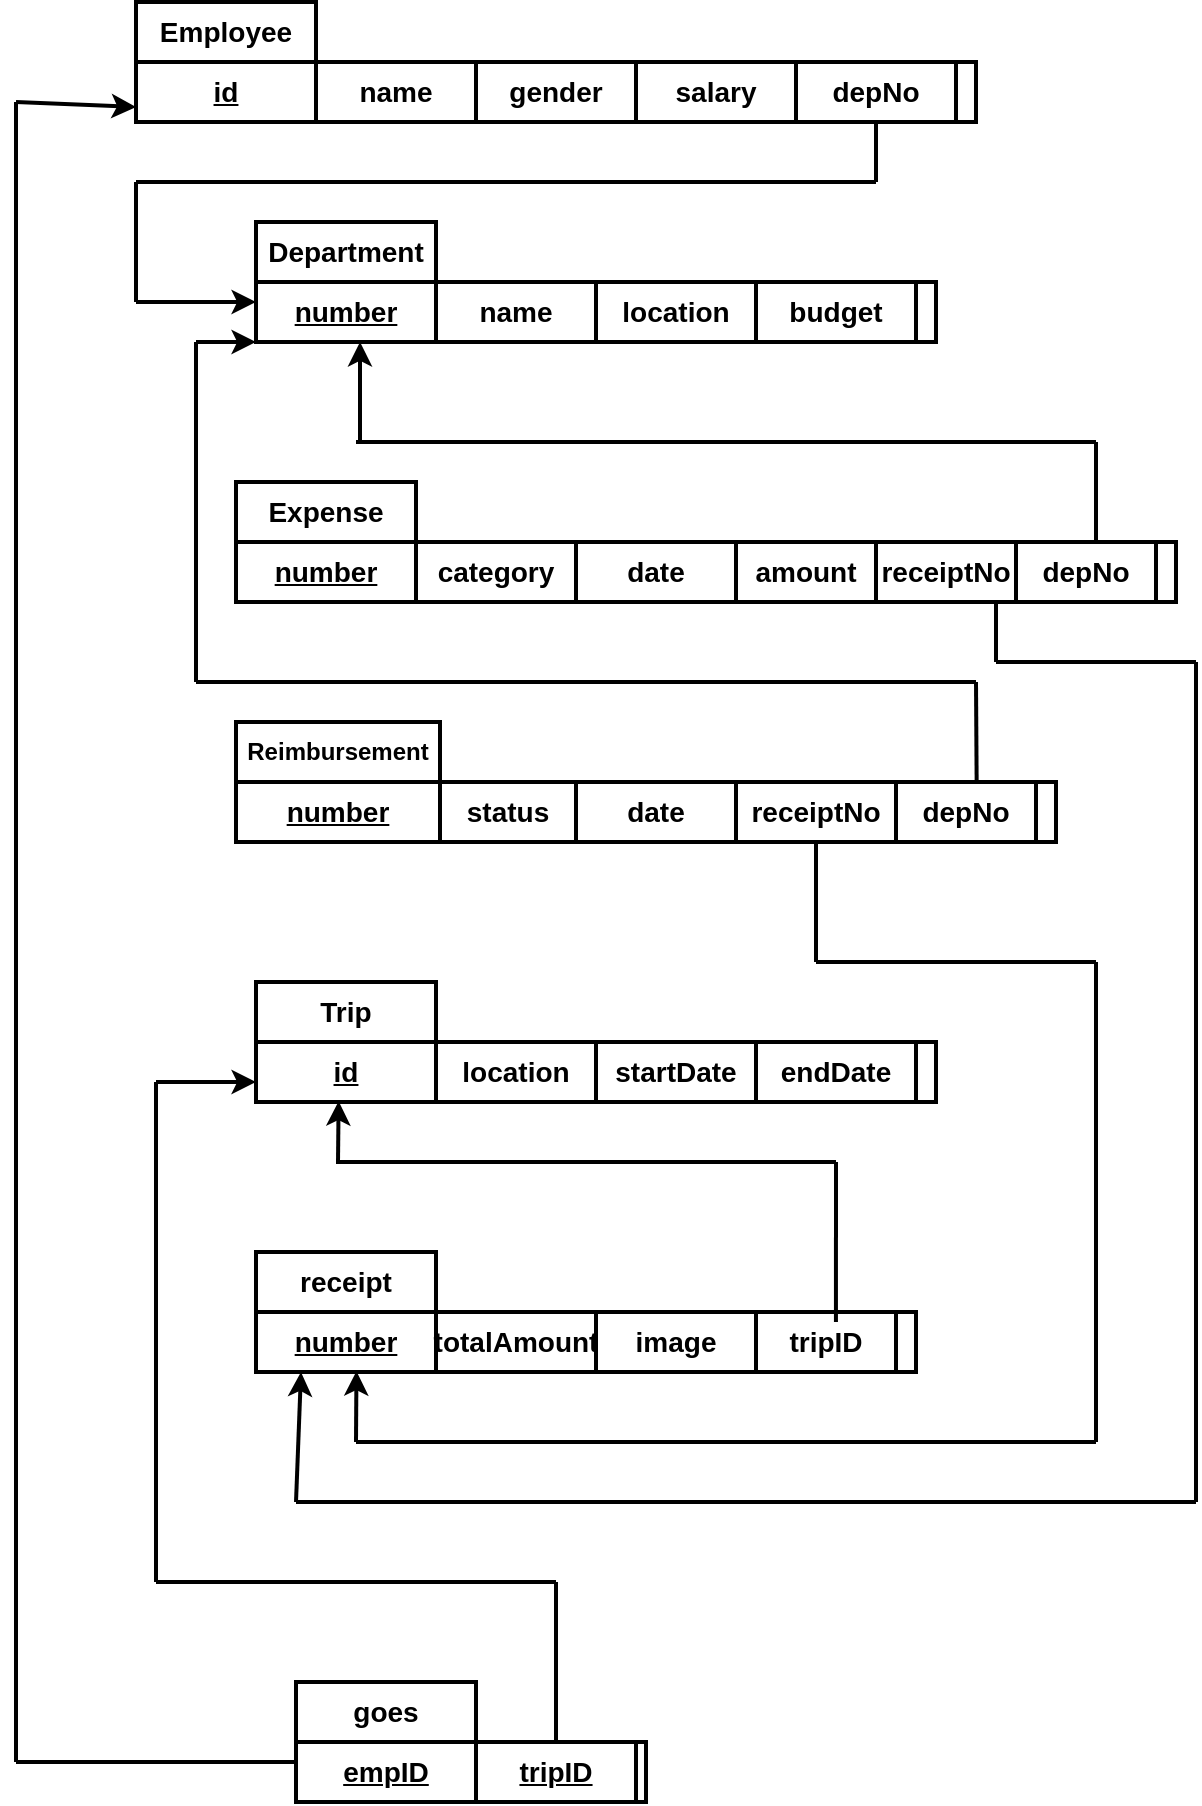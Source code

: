 <mxfile version="22.1.13" type="github">
  <diagram name="Sayfa -1" id="1BoXD105GYraB8-aLWvX">
    <mxGraphModel dx="1500" dy="861" grid="1" gridSize="11" guides="1" tooltips="1" connect="1" arrows="1" fold="1" page="1" pageScale="1" pageWidth="827" pageHeight="1169" background="none" math="0" shadow="0">
      <root>
        <mxCell id="0" />
        <mxCell id="1" parent="0" />
        <mxCell id="afW71oLaNSKkIJ2qCAec-32" value="&lt;font style=&quot;font-size: 14px;&quot;&gt;&lt;b&gt;Employee&lt;/b&gt;&lt;/font&gt;" style="rounded=0;whiteSpace=wrap;html=1;strokeWidth=2;" parent="1" vertex="1">
          <mxGeometry x="90" y="50" width="90" height="30" as="geometry" />
        </mxCell>
        <mxCell id="afW71oLaNSKkIJ2qCAec-33" value="" style="rounded=0;whiteSpace=wrap;html=1;strokeWidth=2;" parent="1" vertex="1">
          <mxGeometry x="90" y="80" width="420" height="30" as="geometry" />
        </mxCell>
        <mxCell id="afW71oLaNSKkIJ2qCAec-34" value="&lt;font size=&quot;1&quot; style=&quot;&quot;&gt;&lt;u style=&quot;font-size: 14px;&quot;&gt;&lt;b&gt;id&lt;/b&gt;&lt;/u&gt;&lt;/font&gt;" style="rounded=0;whiteSpace=wrap;html=1;strokeWidth=2;" parent="1" vertex="1">
          <mxGeometry x="90" y="80" width="90" height="30" as="geometry" />
        </mxCell>
        <mxCell id="afW71oLaNSKkIJ2qCAec-35" value="&lt;font style=&quot;font-size: 14px;&quot;&gt;&lt;b&gt;name&lt;/b&gt;&lt;/font&gt;" style="rounded=0;whiteSpace=wrap;html=1;strokeWidth=2;" parent="1" vertex="1">
          <mxGeometry x="180" y="80" width="80" height="30" as="geometry" />
        </mxCell>
        <mxCell id="afW71oLaNSKkIJ2qCAec-36" value="&lt;font style=&quot;font-size: 14px;&quot;&gt;&lt;b&gt;gender&lt;/b&gt;&lt;/font&gt;" style="rounded=0;whiteSpace=wrap;html=1;strokeWidth=2;" parent="1" vertex="1">
          <mxGeometry x="260" y="80" width="80" height="30" as="geometry" />
        </mxCell>
        <mxCell id="afW71oLaNSKkIJ2qCAec-37" value="&lt;font style=&quot;font-size: 14px;&quot;&gt;&lt;b&gt;salary&lt;/b&gt;&lt;/font&gt;" style="rounded=0;whiteSpace=wrap;html=1;strokeWidth=2;" parent="1" vertex="1">
          <mxGeometry x="340" y="80" width="80" height="30" as="geometry" />
        </mxCell>
        <mxCell id="afW71oLaNSKkIJ2qCAec-38" value="&lt;font style=&quot;font-size: 14px;&quot;&gt;&lt;b&gt;Department&lt;/b&gt;&lt;/font&gt;" style="rounded=0;whiteSpace=wrap;html=1;strokeWidth=2;" parent="1" vertex="1">
          <mxGeometry x="150" y="160" width="90" height="30" as="geometry" />
        </mxCell>
        <mxCell id="afW71oLaNSKkIJ2qCAec-39" value="" style="rounded=0;whiteSpace=wrap;html=1;strokeWidth=2;" parent="1" vertex="1">
          <mxGeometry x="150" y="190" width="340" height="30" as="geometry" />
        </mxCell>
        <mxCell id="afW71oLaNSKkIJ2qCAec-40" value="&lt;font size=&quot;1&quot; style=&quot;&quot;&gt;&lt;u style=&quot;font-size: 14px;&quot;&gt;&lt;b&gt;number&lt;/b&gt;&lt;/u&gt;&lt;/font&gt;" style="rounded=0;whiteSpace=wrap;html=1;strokeWidth=2;" parent="1" vertex="1">
          <mxGeometry x="150" y="190" width="90" height="30" as="geometry" />
        </mxCell>
        <mxCell id="afW71oLaNSKkIJ2qCAec-41" value="&lt;font style=&quot;font-size: 14px;&quot;&gt;&lt;b&gt;name&lt;/b&gt;&lt;/font&gt;" style="rounded=0;whiteSpace=wrap;html=1;strokeWidth=2;" parent="1" vertex="1">
          <mxGeometry x="240" y="190" width="80" height="30" as="geometry" />
        </mxCell>
        <mxCell id="afW71oLaNSKkIJ2qCAec-42" value="&lt;font style=&quot;font-size: 14px;&quot;&gt;&lt;b&gt;location&lt;/b&gt;&lt;/font&gt;" style="rounded=0;whiteSpace=wrap;html=1;strokeWidth=2;" parent="1" vertex="1">
          <mxGeometry x="320" y="190" width="80" height="30" as="geometry" />
        </mxCell>
        <mxCell id="afW71oLaNSKkIJ2qCAec-43" value="&lt;font style=&quot;font-size: 14px;&quot;&gt;&lt;b&gt;budget&lt;/b&gt;&lt;/font&gt;" style="rounded=0;whiteSpace=wrap;html=1;strokeWidth=2;" parent="1" vertex="1">
          <mxGeometry x="400" y="190" width="80" height="30" as="geometry" />
        </mxCell>
        <mxCell id="afW71oLaNSKkIJ2qCAec-44" value="&lt;font style=&quot;font-size: 14px;&quot;&gt;&lt;b&gt;Trip&lt;/b&gt;&lt;/font&gt;" style="rounded=0;whiteSpace=wrap;html=1;strokeWidth=2;" parent="1" vertex="1">
          <mxGeometry x="150" y="540" width="90" height="30" as="geometry" />
        </mxCell>
        <mxCell id="afW71oLaNSKkIJ2qCAec-45" value="" style="rounded=0;whiteSpace=wrap;html=1;strokeWidth=2;" parent="1" vertex="1">
          <mxGeometry x="150" y="570" width="340" height="30" as="geometry" />
        </mxCell>
        <mxCell id="afW71oLaNSKkIJ2qCAec-46" value="&lt;font size=&quot;1&quot; style=&quot;&quot;&gt;&lt;u style=&quot;font-size: 14px;&quot;&gt;&lt;b&gt;id&lt;/b&gt;&lt;/u&gt;&lt;/font&gt;" style="rounded=0;whiteSpace=wrap;html=1;strokeWidth=2;" parent="1" vertex="1">
          <mxGeometry x="150" y="570" width="90" height="30" as="geometry" />
        </mxCell>
        <mxCell id="afW71oLaNSKkIJ2qCAec-47" value="&lt;font style=&quot;font-size: 14px;&quot;&gt;&lt;b&gt;location&lt;/b&gt;&lt;/font&gt;" style="rounded=0;whiteSpace=wrap;html=1;strokeWidth=2;" parent="1" vertex="1">
          <mxGeometry x="240" y="570" width="80" height="30" as="geometry" />
        </mxCell>
        <mxCell id="afW71oLaNSKkIJ2qCAec-48" value="&lt;font style=&quot;font-size: 14px;&quot;&gt;&lt;b&gt;startDate&lt;/b&gt;&lt;/font&gt;" style="rounded=0;whiteSpace=wrap;html=1;strokeWidth=2;" parent="1" vertex="1">
          <mxGeometry x="320" y="570" width="80" height="30" as="geometry" />
        </mxCell>
        <mxCell id="afW71oLaNSKkIJ2qCAec-49" value="&lt;font style=&quot;font-size: 14px;&quot;&gt;&lt;b&gt;endDate&lt;/b&gt;&lt;/font&gt;" style="rounded=0;whiteSpace=wrap;html=1;strokeWidth=2;" parent="1" vertex="1">
          <mxGeometry x="400" y="570" width="80" height="30" as="geometry" />
        </mxCell>
        <mxCell id="afW71oLaNSKkIJ2qCAec-50" value="&lt;font style=&quot;font-size: 14px;&quot;&gt;&lt;b&gt;Expense&lt;/b&gt;&lt;/font&gt;" style="rounded=0;whiteSpace=wrap;html=1;strokeWidth=2;" parent="1" vertex="1">
          <mxGeometry x="140" y="290" width="90" height="30" as="geometry" />
        </mxCell>
        <mxCell id="afW71oLaNSKkIJ2qCAec-51" value="" style="rounded=0;whiteSpace=wrap;html=1;strokeWidth=2;" parent="1" vertex="1">
          <mxGeometry x="140" y="320" width="470" height="30" as="geometry" />
        </mxCell>
        <mxCell id="afW71oLaNSKkIJ2qCAec-52" value="&lt;font size=&quot;1&quot; style=&quot;&quot;&gt;&lt;u style=&quot;font-size: 14px;&quot;&gt;&lt;b&gt;number&lt;/b&gt;&lt;/u&gt;&lt;/font&gt;" style="rounded=0;whiteSpace=wrap;html=1;strokeWidth=2;" parent="1" vertex="1">
          <mxGeometry x="140" y="320" width="90" height="30" as="geometry" />
        </mxCell>
        <mxCell id="afW71oLaNSKkIJ2qCAec-53" value="&lt;font style=&quot;font-size: 14px;&quot;&gt;&lt;b&gt;category&lt;/b&gt;&lt;/font&gt;" style="rounded=0;whiteSpace=wrap;html=1;strokeWidth=2;" parent="1" vertex="1">
          <mxGeometry x="230" y="320" width="80" height="30" as="geometry" />
        </mxCell>
        <mxCell id="afW71oLaNSKkIJ2qCAec-54" value="&lt;font style=&quot;font-size: 14px;&quot;&gt;&lt;b&gt;date&lt;/b&gt;&lt;/font&gt;" style="rounded=0;whiteSpace=wrap;html=1;strokeWidth=2;" parent="1" vertex="1">
          <mxGeometry x="310" y="320" width="80" height="30" as="geometry" />
        </mxCell>
        <mxCell id="afW71oLaNSKkIJ2qCAec-55" value="&lt;font style=&quot;font-size: 14px;&quot;&gt;&lt;b&gt;amount&lt;/b&gt;&lt;/font&gt;" style="rounded=0;whiteSpace=wrap;html=1;strokeWidth=2;" parent="1" vertex="1">
          <mxGeometry x="390" y="320" width="70" height="30" as="geometry" />
        </mxCell>
        <mxCell id="afW71oLaNSKkIJ2qCAec-146" style="edgeStyle=orthogonalEdgeStyle;rounded=0;orthogonalLoop=1;jettySize=auto;html=1;entryX=1;entryY=0.5;entryDx=0;entryDy=0;strokeWidth=2;" parent="1" source="afW71oLaNSKkIJ2qCAec-56" target="afW71oLaNSKkIJ2qCAec-58" edge="1">
          <mxGeometry relative="1" as="geometry" />
        </mxCell>
        <mxCell id="afW71oLaNSKkIJ2qCAec-56" value="&lt;font style=&quot;font-size: 12px;&quot;&gt;&lt;b&gt;Reimbursement&lt;/b&gt;&lt;/font&gt;" style="rounded=0;whiteSpace=wrap;html=1;strokeWidth=2;" parent="1" vertex="1">
          <mxGeometry x="140" y="410" width="102" height="30" as="geometry" />
        </mxCell>
        <mxCell id="afW71oLaNSKkIJ2qCAec-57" value="" style="rounded=0;whiteSpace=wrap;html=1;strokeWidth=2;" parent="1" vertex="1">
          <mxGeometry x="140" y="440" width="410" height="30" as="geometry" />
        </mxCell>
        <mxCell id="afW71oLaNSKkIJ2qCAec-58" value="&lt;font size=&quot;1&quot; style=&quot;&quot;&gt;&lt;u style=&quot;font-size: 14px;&quot;&gt;&lt;b&gt;number&lt;/b&gt;&lt;/u&gt;&lt;/font&gt;" style="rounded=0;whiteSpace=wrap;html=1;strokeWidth=2;" parent="1" vertex="1">
          <mxGeometry x="140" y="440" width="102" height="30" as="geometry" />
        </mxCell>
        <mxCell id="afW71oLaNSKkIJ2qCAec-59" value="&lt;font style=&quot;font-size: 14px;&quot;&gt;&lt;b&gt;status&lt;/b&gt;&lt;/font&gt;" style="rounded=0;whiteSpace=wrap;html=1;strokeWidth=2;" parent="1" vertex="1">
          <mxGeometry x="242" y="440" width="68" height="30" as="geometry" />
        </mxCell>
        <mxCell id="afW71oLaNSKkIJ2qCAec-60" value="&lt;span style=&quot;font-size: 14px;&quot;&gt;&lt;b&gt;date&lt;/b&gt;&lt;/span&gt;" style="rounded=0;whiteSpace=wrap;html=1;strokeWidth=2;" parent="1" vertex="1">
          <mxGeometry x="310" y="440" width="80" height="30" as="geometry" />
        </mxCell>
        <mxCell id="afW71oLaNSKkIJ2qCAec-61" value="&lt;font style=&quot;font-size: 14px;&quot;&gt;&lt;b&gt;receipt&lt;/b&gt;&lt;/font&gt;" style="rounded=0;whiteSpace=wrap;html=1;strokeWidth=2;" parent="1" vertex="1">
          <mxGeometry x="150" y="675" width="90" height="30" as="geometry" />
        </mxCell>
        <mxCell id="afW71oLaNSKkIJ2qCAec-62" value="" style="rounded=0;whiteSpace=wrap;html=1;strokeWidth=2;" parent="1" vertex="1">
          <mxGeometry x="150" y="705" width="330" height="30" as="geometry" />
        </mxCell>
        <mxCell id="afW71oLaNSKkIJ2qCAec-63" value="&lt;font size=&quot;1&quot; style=&quot;&quot;&gt;&lt;u style=&quot;font-size: 14px;&quot;&gt;&lt;b&gt;number&lt;/b&gt;&lt;/u&gt;&lt;/font&gt;" style="rounded=0;whiteSpace=wrap;html=1;strokeWidth=2;" parent="1" vertex="1">
          <mxGeometry x="150" y="705" width="90" height="30" as="geometry" />
        </mxCell>
        <mxCell id="afW71oLaNSKkIJ2qCAec-64" value="&lt;font style=&quot;font-size: 14px;&quot;&gt;&lt;b&gt;totalAmount&lt;/b&gt;&lt;/font&gt;" style="rounded=0;whiteSpace=wrap;html=1;strokeWidth=2;" parent="1" vertex="1">
          <mxGeometry x="240" y="705" width="80" height="30" as="geometry" />
        </mxCell>
        <mxCell id="afW71oLaNSKkIJ2qCAec-65" value="&lt;font style=&quot;font-size: 14px;&quot;&gt;&lt;b&gt;image&lt;/b&gt;&lt;/font&gt;" style="rounded=0;whiteSpace=wrap;html=1;strokeWidth=2;" parent="1" vertex="1">
          <mxGeometry x="320" y="705" width="80" height="30" as="geometry" />
        </mxCell>
        <mxCell id="afW71oLaNSKkIJ2qCAec-71" style="edgeStyle=orthogonalEdgeStyle;rounded=0;orthogonalLoop=1;jettySize=auto;html=1;exitX=0.5;exitY=1;exitDx=0;exitDy=0;strokeWidth=2;" parent="1" edge="1">
          <mxGeometry relative="1" as="geometry">
            <mxPoint x="523" y="445" as="sourcePoint" />
            <mxPoint x="523" y="445" as="targetPoint" />
          </mxGeometry>
        </mxCell>
        <mxCell id="afW71oLaNSKkIJ2qCAec-72" value="&lt;font style=&quot;font-size: 14px;&quot;&gt;&lt;b&gt;tripID&lt;/b&gt;&lt;/font&gt;" style="rounded=0;whiteSpace=wrap;html=1;strokeWidth=2;" parent="1" vertex="1">
          <mxGeometry x="400" y="705" width="70" height="30" as="geometry" />
        </mxCell>
        <mxCell id="afW71oLaNSKkIJ2qCAec-73" value="&lt;font style=&quot;font-size: 14px;&quot;&gt;&lt;b&gt;receiptNo&lt;/b&gt;&lt;/font&gt;" style="rounded=0;whiteSpace=wrap;html=1;strokeWidth=2;" parent="1" vertex="1">
          <mxGeometry x="390" y="440" width="80" height="30" as="geometry" />
        </mxCell>
        <mxCell id="afW71oLaNSKkIJ2qCAec-74" value="&lt;font style=&quot;font-size: 14px;&quot;&gt;&lt;b&gt;depNo&lt;/b&gt;&lt;/font&gt;" style="rounded=0;whiteSpace=wrap;html=1;strokeWidth=2;" parent="1" vertex="1">
          <mxGeometry x="420" y="80" width="80" height="30" as="geometry" />
        </mxCell>
        <mxCell id="afW71oLaNSKkIJ2qCAec-75" value="&lt;font style=&quot;font-size: 14px;&quot;&gt;&lt;b&gt;receiptNo&lt;/b&gt;&lt;/font&gt;" style="rounded=0;whiteSpace=wrap;html=1;strokeWidth=2;" parent="1" vertex="1">
          <mxGeometry x="460" y="320" width="70" height="30" as="geometry" />
        </mxCell>
        <mxCell id="afW71oLaNSKkIJ2qCAec-76" value="&lt;font style=&quot;font-size: 14px;&quot;&gt;&lt;b&gt;depNo&lt;/b&gt;&lt;/font&gt;" style="rounded=0;whiteSpace=wrap;html=1;strokeWidth=2;" parent="1" vertex="1">
          <mxGeometry x="470" y="440" width="70" height="30" as="geometry" />
        </mxCell>
        <mxCell id="afW71oLaNSKkIJ2qCAec-77" value="&lt;font style=&quot;font-size: 14px;&quot;&gt;&lt;b&gt;depNo&lt;/b&gt;&lt;/font&gt;" style="rounded=0;whiteSpace=wrap;html=1;strokeWidth=2;" parent="1" vertex="1">
          <mxGeometry x="530" y="320" width="70" height="30" as="geometry" />
        </mxCell>
        <mxCell id="afW71oLaNSKkIJ2qCAec-78" value="&lt;font style=&quot;font-size: 14px;&quot;&gt;&lt;b&gt;goes&lt;/b&gt;&lt;/font&gt;" style="rounded=0;whiteSpace=wrap;html=1;strokeWidth=2;" parent="1" vertex="1">
          <mxGeometry x="170" y="890" width="90" height="30" as="geometry" />
        </mxCell>
        <mxCell id="afW71oLaNSKkIJ2qCAec-79" value="" style="rounded=0;whiteSpace=wrap;html=1;strokeWidth=2;" parent="1" vertex="1">
          <mxGeometry x="170" y="920" width="175" height="30" as="geometry" />
        </mxCell>
        <mxCell id="afW71oLaNSKkIJ2qCAec-80" value="&lt;font size=&quot;1&quot; style=&quot;&quot;&gt;&lt;u style=&quot;font-size: 14px;&quot;&gt;&lt;b&gt;empID&lt;/b&gt;&lt;/u&gt;&lt;/font&gt;" style="rounded=0;whiteSpace=wrap;html=1;strokeWidth=2;" parent="1" vertex="1">
          <mxGeometry x="170" y="920" width="90" height="30" as="geometry" />
        </mxCell>
        <mxCell id="afW71oLaNSKkIJ2qCAec-81" value="&lt;font style=&quot;font-size: 14px;&quot;&gt;&lt;u&gt;&lt;b&gt;tripID&lt;/b&gt;&lt;/u&gt;&lt;/font&gt;" style="rounded=0;whiteSpace=wrap;html=1;strokeWidth=2;" parent="1" vertex="1">
          <mxGeometry x="260" y="920" width="80" height="30" as="geometry" />
        </mxCell>
        <mxCell id="afW71oLaNSKkIJ2qCAec-115" value="" style="endArrow=none;html=1;rounded=0;strokeWidth=2;" parent="1" edge="1">
          <mxGeometry width="50" height="50" relative="1" as="geometry">
            <mxPoint x="570" y="270" as="sourcePoint" />
            <mxPoint x="570" y="320" as="targetPoint" />
          </mxGeometry>
        </mxCell>
        <mxCell id="afW71oLaNSKkIJ2qCAec-116" value="" style="endArrow=none;html=1;rounded=0;strokeWidth=2;" parent="1" edge="1">
          <mxGeometry width="50" height="50" relative="1" as="geometry">
            <mxPoint x="200" y="270" as="sourcePoint" />
            <mxPoint x="570" y="270" as="targetPoint" />
          </mxGeometry>
        </mxCell>
        <mxCell id="afW71oLaNSKkIJ2qCAec-123" value="" style="endArrow=none;html=1;rounded=0;strokeWidth=2;" parent="1" edge="1">
          <mxGeometry width="50" height="50" relative="1" as="geometry">
            <mxPoint x="570" y="530" as="sourcePoint" />
            <mxPoint x="500" y="530" as="targetPoint" />
          </mxGeometry>
        </mxCell>
        <mxCell id="afW71oLaNSKkIJ2qCAec-124" value="" style="endArrow=none;html=1;rounded=0;strokeWidth=2;" parent="1" edge="1">
          <mxGeometry width="50" height="50" relative="1" as="geometry">
            <mxPoint x="570" y="770" as="sourcePoint" />
            <mxPoint x="570" y="530" as="targetPoint" />
          </mxGeometry>
        </mxCell>
        <mxCell id="afW71oLaNSKkIJ2qCAec-126" value="" style="endArrow=classic;html=1;rounded=0;entryX=0.459;entryY=0.988;entryDx=0;entryDy=0;entryPerimeter=0;strokeWidth=2;" parent="1" target="afW71oLaNSKkIJ2qCAec-46" edge="1">
          <mxGeometry width="50" height="50" relative="1" as="geometry">
            <mxPoint x="191" y="630" as="sourcePoint" />
            <mxPoint x="410" y="610" as="targetPoint" />
          </mxGeometry>
        </mxCell>
        <mxCell id="afW71oLaNSKkIJ2qCAec-127" value="" style="endArrow=none;html=1;rounded=0;entryX=0.571;entryY=0.167;entryDx=0;entryDy=0;entryPerimeter=0;strokeWidth=2;" parent="1" target="afW71oLaNSKkIJ2qCAec-72" edge="1">
          <mxGeometry width="50" height="50" relative="1" as="geometry">
            <mxPoint x="440" y="630" as="sourcePoint" />
            <mxPoint x="440" y="700" as="targetPoint" />
          </mxGeometry>
        </mxCell>
        <mxCell id="afW71oLaNSKkIJ2qCAec-128" value="" style="endArrow=none;html=1;rounded=0;strokeWidth=2;" parent="1" edge="1">
          <mxGeometry width="50" height="50" relative="1" as="geometry">
            <mxPoint x="190" y="630" as="sourcePoint" />
            <mxPoint x="440" y="630" as="targetPoint" />
          </mxGeometry>
        </mxCell>
        <mxCell id="afW71oLaNSKkIJ2qCAec-129" value="" style="endArrow=none;html=1;rounded=0;strokeWidth=2;" parent="1" edge="1">
          <mxGeometry width="50" height="50" relative="1" as="geometry">
            <mxPoint x="200" y="770" as="sourcePoint" />
            <mxPoint x="570" y="770" as="targetPoint" />
          </mxGeometry>
        </mxCell>
        <mxCell id="afW71oLaNSKkIJ2qCAec-130" value="" style="endArrow=classic;html=1;rounded=0;entryX=0.558;entryY=0.987;entryDx=0;entryDy=0;entryPerimeter=0;strokeWidth=2;" parent="1" target="afW71oLaNSKkIJ2qCAec-63" edge="1">
          <mxGeometry width="50" height="50" relative="1" as="geometry">
            <mxPoint x="200" y="770" as="sourcePoint" />
            <mxPoint x="200" y="740" as="targetPoint" />
          </mxGeometry>
        </mxCell>
        <mxCell id="afW71oLaNSKkIJ2qCAec-131" value="" style="endArrow=none;html=1;rounded=0;entryX=0.5;entryY=1;entryDx=0;entryDy=0;strokeWidth=2;" parent="1" target="afW71oLaNSKkIJ2qCAec-73" edge="1">
          <mxGeometry width="50" height="50" relative="1" as="geometry">
            <mxPoint x="430" y="530" as="sourcePoint" />
            <mxPoint x="370" y="510" as="targetPoint" />
          </mxGeometry>
        </mxCell>
        <mxCell id="afW71oLaNSKkIJ2qCAec-132" value="" style="endArrow=none;html=1;rounded=0;strokeWidth=2;" parent="1" edge="1">
          <mxGeometry width="50" height="50" relative="1" as="geometry">
            <mxPoint x="430" y="530" as="sourcePoint" />
            <mxPoint x="500" y="530" as="targetPoint" />
          </mxGeometry>
        </mxCell>
        <mxCell id="afW71oLaNSKkIJ2qCAec-133" value="" style="endArrow=none;html=1;rounded=0;strokeWidth=2;" parent="1" edge="1">
          <mxGeometry width="50" height="50" relative="1" as="geometry">
            <mxPoint x="520" y="380" as="sourcePoint" />
            <mxPoint x="520" y="350" as="targetPoint" />
          </mxGeometry>
        </mxCell>
        <mxCell id="afW71oLaNSKkIJ2qCAec-134" value="" style="endArrow=none;html=1;rounded=0;strokeWidth=2;" parent="1" edge="1">
          <mxGeometry width="50" height="50" relative="1" as="geometry">
            <mxPoint x="620" y="380" as="sourcePoint" />
            <mxPoint x="520" y="380" as="targetPoint" />
          </mxGeometry>
        </mxCell>
        <mxCell id="afW71oLaNSKkIJ2qCAec-135" value="" style="endArrow=none;html=1;rounded=0;strokeWidth=2;" parent="1" edge="1">
          <mxGeometry width="50" height="50" relative="1" as="geometry">
            <mxPoint x="620" y="800" as="sourcePoint" />
            <mxPoint x="620" y="380" as="targetPoint" />
          </mxGeometry>
        </mxCell>
        <mxCell id="afW71oLaNSKkIJ2qCAec-136" value="" style="endArrow=none;html=1;rounded=0;strokeWidth=2;" parent="1" edge="1">
          <mxGeometry width="50" height="50" relative="1" as="geometry">
            <mxPoint x="170" y="800" as="sourcePoint" />
            <mxPoint x="620" y="800" as="targetPoint" />
          </mxGeometry>
        </mxCell>
        <mxCell id="afW71oLaNSKkIJ2qCAec-137" value="" style="endArrow=classic;html=1;rounded=0;entryX=0.25;entryY=1;entryDx=0;entryDy=0;strokeWidth=2;" parent="1" target="afW71oLaNSKkIJ2qCAec-63" edge="1">
          <mxGeometry width="50" height="50" relative="1" as="geometry">
            <mxPoint x="170" y="800" as="sourcePoint" />
            <mxPoint x="440" y="570" as="targetPoint" />
          </mxGeometry>
        </mxCell>
        <mxCell id="afW71oLaNSKkIJ2qCAec-139" value="" style="endArrow=none;html=1;rounded=0;entryX=0.5;entryY=1;entryDx=0;entryDy=0;strokeWidth=2;" parent="1" target="afW71oLaNSKkIJ2qCAec-74" edge="1">
          <mxGeometry width="50" height="50" relative="1" as="geometry">
            <mxPoint x="460" y="140" as="sourcePoint" />
            <mxPoint x="250" y="250" as="targetPoint" />
          </mxGeometry>
        </mxCell>
        <mxCell id="afW71oLaNSKkIJ2qCAec-140" value="" style="endArrow=none;html=1;rounded=0;strokeWidth=2;" parent="1" edge="1">
          <mxGeometry width="50" height="50" relative="1" as="geometry">
            <mxPoint x="90" y="140" as="sourcePoint" />
            <mxPoint x="460" y="140" as="targetPoint" />
          </mxGeometry>
        </mxCell>
        <mxCell id="afW71oLaNSKkIJ2qCAec-141" value="" style="endArrow=none;html=1;rounded=0;strokeWidth=2;" parent="1" edge="1">
          <mxGeometry width="50" height="50" relative="1" as="geometry">
            <mxPoint x="90" y="200" as="sourcePoint" />
            <mxPoint x="90" y="140" as="targetPoint" />
          </mxGeometry>
        </mxCell>
        <mxCell id="afW71oLaNSKkIJ2qCAec-142" value="" style="endArrow=classic;html=1;rounded=0;strokeWidth=2;" parent="1" edge="1">
          <mxGeometry width="50" height="50" relative="1" as="geometry">
            <mxPoint x="90" y="200" as="sourcePoint" />
            <mxPoint x="150" y="200" as="targetPoint" />
          </mxGeometry>
        </mxCell>
        <mxCell id="afW71oLaNSKkIJ2qCAec-143" value="" style="endArrow=classic;html=1;rounded=0;strokeWidth=2;" parent="1" edge="1">
          <mxGeometry width="50" height="50" relative="1" as="geometry">
            <mxPoint x="202" y="270" as="sourcePoint" />
            <mxPoint x="202" y="220" as="targetPoint" />
          </mxGeometry>
        </mxCell>
        <mxCell id="afW71oLaNSKkIJ2qCAec-144" value="" style="endArrow=none;html=1;rounded=0;exitX=0.576;exitY=-0.011;exitDx=0;exitDy=0;exitPerimeter=0;strokeWidth=2;" parent="1" source="afW71oLaNSKkIJ2qCAec-76" edge="1">
          <mxGeometry width="50" height="50" relative="1" as="geometry">
            <mxPoint x="200" y="370" as="sourcePoint" />
            <mxPoint x="510" y="390" as="targetPoint" />
          </mxGeometry>
        </mxCell>
        <mxCell id="afW71oLaNSKkIJ2qCAec-145" value="" style="endArrow=none;html=1;rounded=0;strokeWidth=2;" parent="1" edge="1">
          <mxGeometry width="50" height="50" relative="1" as="geometry">
            <mxPoint x="120" y="390" as="sourcePoint" />
            <mxPoint x="510" y="390" as="targetPoint" />
          </mxGeometry>
        </mxCell>
        <mxCell id="afW71oLaNSKkIJ2qCAec-147" value="" style="endArrow=none;html=1;rounded=0;strokeWidth=2;" parent="1" edge="1">
          <mxGeometry width="50" height="50" relative="1" as="geometry">
            <mxPoint x="120" y="220" as="sourcePoint" />
            <mxPoint x="120" y="390" as="targetPoint" />
          </mxGeometry>
        </mxCell>
        <mxCell id="afW71oLaNSKkIJ2qCAec-148" value="" style="endArrow=classic;html=1;rounded=0;entryX=0;entryY=1;entryDx=0;entryDy=0;strokeWidth=2;" parent="1" target="afW71oLaNSKkIJ2qCAec-40" edge="1">
          <mxGeometry width="50" height="50" relative="1" as="geometry">
            <mxPoint x="120" y="220" as="sourcePoint" />
            <mxPoint x="390" y="300" as="targetPoint" />
          </mxGeometry>
        </mxCell>
        <mxCell id="afW71oLaNSKkIJ2qCAec-149" value="" style="endArrow=none;html=1;rounded=0;exitX=0.5;exitY=0;exitDx=0;exitDy=0;strokeWidth=2;" parent="1" source="afW71oLaNSKkIJ2qCAec-81" edge="1">
          <mxGeometry width="50" height="50" relative="1" as="geometry">
            <mxPoint x="340" y="850" as="sourcePoint" />
            <mxPoint x="300" y="840" as="targetPoint" />
          </mxGeometry>
        </mxCell>
        <mxCell id="afW71oLaNSKkIJ2qCAec-150" value="" style="endArrow=none;html=1;rounded=0;strokeWidth=2;" parent="1" edge="1">
          <mxGeometry width="50" height="50" relative="1" as="geometry">
            <mxPoint x="300" y="840" as="sourcePoint" />
            <mxPoint x="100" y="840" as="targetPoint" />
          </mxGeometry>
        </mxCell>
        <mxCell id="afW71oLaNSKkIJ2qCAec-151" value="" style="endArrow=none;html=1;rounded=0;strokeWidth=2;" parent="1" edge="1">
          <mxGeometry width="50" height="50" relative="1" as="geometry">
            <mxPoint x="100" y="840" as="sourcePoint" />
            <mxPoint x="100" y="590" as="targetPoint" />
          </mxGeometry>
        </mxCell>
        <mxCell id="afW71oLaNSKkIJ2qCAec-153" value="" style="endArrow=classic;html=1;rounded=0;strokeWidth=2;" parent="1" edge="1">
          <mxGeometry width="50" height="50" relative="1" as="geometry">
            <mxPoint x="100" y="590" as="sourcePoint" />
            <mxPoint x="150" y="590" as="targetPoint" />
          </mxGeometry>
        </mxCell>
        <mxCell id="afW71oLaNSKkIJ2qCAec-155" value="" style="endArrow=none;html=1;rounded=0;strokeWidth=2;" parent="1" edge="1">
          <mxGeometry width="50" height="50" relative="1" as="geometry">
            <mxPoint x="170" y="930" as="sourcePoint" />
            <mxPoint x="30" y="930" as="targetPoint" />
          </mxGeometry>
        </mxCell>
        <mxCell id="afW71oLaNSKkIJ2qCAec-158" value="" style="endArrow=none;html=1;rounded=0;strokeWidth=2;" parent="1" edge="1">
          <mxGeometry width="50" height="50" relative="1" as="geometry">
            <mxPoint x="30" y="930" as="sourcePoint" />
            <mxPoint x="30" y="100" as="targetPoint" />
          </mxGeometry>
        </mxCell>
        <mxCell id="afW71oLaNSKkIJ2qCAec-159" value="" style="endArrow=classic;html=1;rounded=0;entryX=0;entryY=0.75;entryDx=0;entryDy=0;strokeWidth=2;" parent="1" target="afW71oLaNSKkIJ2qCAec-34" edge="1">
          <mxGeometry width="50" height="50" relative="1" as="geometry">
            <mxPoint x="30" y="100" as="sourcePoint" />
            <mxPoint x="310" y="210" as="targetPoint" />
          </mxGeometry>
        </mxCell>
      </root>
    </mxGraphModel>
  </diagram>
</mxfile>
